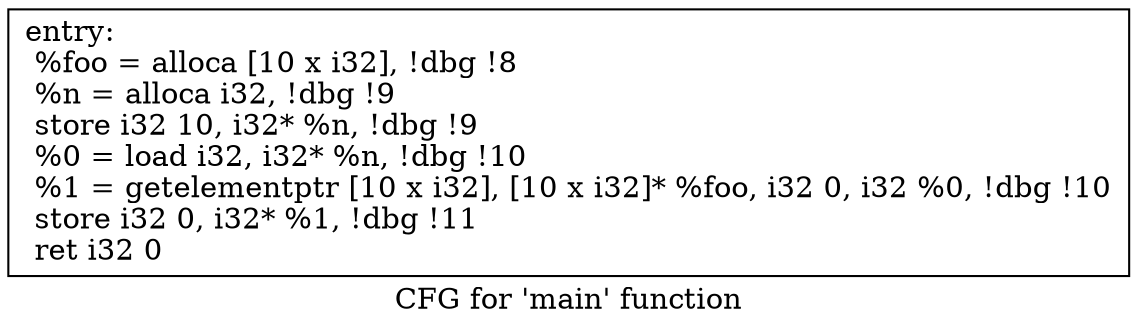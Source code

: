 digraph "CFG for 'main' function" {
	label="CFG for 'main' function";

	Node0x5558087dba20 [shape=record,label="{entry:\l  %foo = alloca [10 x i32], !dbg !8\l  %n = alloca i32, !dbg !9\l  store i32 10, i32* %n, !dbg !9\l  %0 = load i32, i32* %n, !dbg !10\l  %1 = getelementptr [10 x i32], [10 x i32]* %foo, i32 0, i32 %0, !dbg !10\l  store i32 0, i32* %1, !dbg !11\l  ret i32 0\l}"];
}
